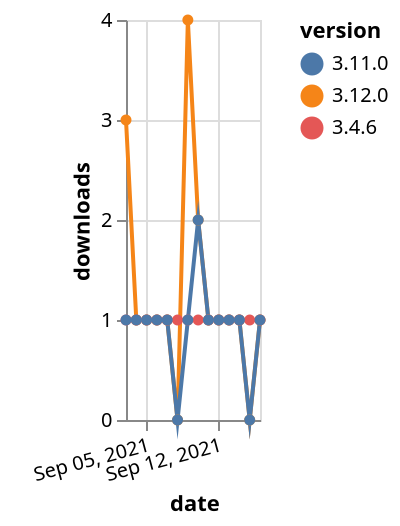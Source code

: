 {"$schema": "https://vega.github.io/schema/vega-lite/v5.json", "description": "A simple bar chart with embedded data.", "data": {"values": [{"date": "2021-09-03", "total": 183, "delta": 3, "version": "3.12.0"}, {"date": "2021-09-04", "total": 184, "delta": 1, "version": "3.12.0"}, {"date": "2021-09-05", "total": 185, "delta": 1, "version": "3.12.0"}, {"date": "2021-09-06", "total": 186, "delta": 1, "version": "3.12.0"}, {"date": "2021-09-07", "total": 187, "delta": 1, "version": "3.12.0"}, {"date": "2021-09-08", "total": 187, "delta": 0, "version": "3.12.0"}, {"date": "2021-09-09", "total": 191, "delta": 4, "version": "3.12.0"}, {"date": "2021-09-10", "total": 193, "delta": 2, "version": "3.12.0"}, {"date": "2021-09-11", "total": 194, "delta": 1, "version": "3.12.0"}, {"date": "2021-09-12", "total": 195, "delta": 1, "version": "3.12.0"}, {"date": "2021-09-13", "total": 196, "delta": 1, "version": "3.12.0"}, {"date": "2021-09-14", "total": 197, "delta": 1, "version": "3.12.0"}, {"date": "2021-09-15", "total": 197, "delta": 0, "version": "3.12.0"}, {"date": "2021-09-16", "total": 198, "delta": 1, "version": "3.12.0"}, {"date": "2021-09-03", "total": 254, "delta": 1, "version": "3.4.6"}, {"date": "2021-09-04", "total": 255, "delta": 1, "version": "3.4.6"}, {"date": "2021-09-05", "total": 256, "delta": 1, "version": "3.4.6"}, {"date": "2021-09-06", "total": 257, "delta": 1, "version": "3.4.6"}, {"date": "2021-09-07", "total": 258, "delta": 1, "version": "3.4.6"}, {"date": "2021-09-08", "total": 259, "delta": 1, "version": "3.4.6"}, {"date": "2021-09-09", "total": 260, "delta": 1, "version": "3.4.6"}, {"date": "2021-09-10", "total": 261, "delta": 1, "version": "3.4.6"}, {"date": "2021-09-11", "total": 262, "delta": 1, "version": "3.4.6"}, {"date": "2021-09-12", "total": 263, "delta": 1, "version": "3.4.6"}, {"date": "2021-09-13", "total": 264, "delta": 1, "version": "3.4.6"}, {"date": "2021-09-14", "total": 265, "delta": 1, "version": "3.4.6"}, {"date": "2021-09-15", "total": 266, "delta": 1, "version": "3.4.6"}, {"date": "2021-09-16", "total": 267, "delta": 1, "version": "3.4.6"}, {"date": "2021-09-03", "total": 151, "delta": 1, "version": "3.11.0"}, {"date": "2021-09-04", "total": 152, "delta": 1, "version": "3.11.0"}, {"date": "2021-09-05", "total": 153, "delta": 1, "version": "3.11.0"}, {"date": "2021-09-06", "total": 154, "delta": 1, "version": "3.11.0"}, {"date": "2021-09-07", "total": 155, "delta": 1, "version": "3.11.0"}, {"date": "2021-09-08", "total": 155, "delta": 0, "version": "3.11.0"}, {"date": "2021-09-09", "total": 156, "delta": 1, "version": "3.11.0"}, {"date": "2021-09-10", "total": 158, "delta": 2, "version": "3.11.0"}, {"date": "2021-09-11", "total": 159, "delta": 1, "version": "3.11.0"}, {"date": "2021-09-12", "total": 160, "delta": 1, "version": "3.11.0"}, {"date": "2021-09-13", "total": 161, "delta": 1, "version": "3.11.0"}, {"date": "2021-09-14", "total": 162, "delta": 1, "version": "3.11.0"}, {"date": "2021-09-15", "total": 162, "delta": 0, "version": "3.11.0"}, {"date": "2021-09-16", "total": 163, "delta": 1, "version": "3.11.0"}]}, "width": "container", "mark": {"type": "line", "point": {"filled": true}}, "encoding": {"x": {"field": "date", "type": "temporal", "timeUnit": "yearmonthdate", "title": "date", "axis": {"labelAngle": -15}}, "y": {"field": "delta", "type": "quantitative", "title": "downloads"}, "color": {"field": "version", "type": "nominal"}, "tooltip": {"field": "delta"}}}